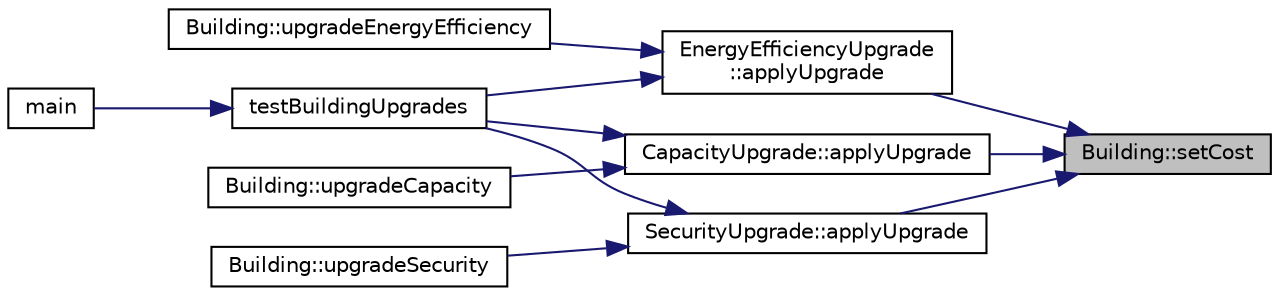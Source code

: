 digraph "Building::setCost"
{
 // LATEX_PDF_SIZE
  edge [fontname="Helvetica",fontsize="10",labelfontname="Helvetica",labelfontsize="10"];
  node [fontname="Helvetica",fontsize="10",shape=record];
  rankdir="RL";
  Node1 [label="Building::setCost",height=0.2,width=0.4,color="black", fillcolor="grey75", style="filled", fontcolor="black",tooltip=" "];
  Node1 -> Node2 [dir="back",color="midnightblue",fontsize="10",style="solid",fontname="Helvetica"];
  Node2 [label="CapacityUpgrade::applyUpgrade",height=0.2,width=0.4,color="black", fillcolor="white", style="filled",URL="$classCapacityUpgrade.html#aea35136286bdd34c4df4c17de7349a85",tooltip="Applies the capacity upgrade to the building."];
  Node2 -> Node3 [dir="back",color="midnightblue",fontsize="10",style="solid",fontname="Helvetica"];
  Node3 [label="testBuildingUpgrades",height=0.2,width=0.4,color="black", fillcolor="white", style="filled",URL="$main_8cpp.html#af1c85c60ddb2951dfd9ccc7c4a6ad30b",tooltip=" "];
  Node3 -> Node4 [dir="back",color="midnightblue",fontsize="10",style="solid",fontname="Helvetica"];
  Node4 [label="main",height=0.2,width=0.4,color="black", fillcolor="white", style="filled",URL="$main_8cpp.html#ae66f6b31b5ad750f1fe042a706a4e3d4",tooltip="Main program entry point."];
  Node2 -> Node5 [dir="back",color="midnightblue",fontsize="10",style="solid",fontname="Helvetica"];
  Node5 [label="Building::upgradeCapacity",height=0.2,width=0.4,color="black", fillcolor="white", style="filled",URL="$classBuilding.html#a5079d009c21ed52091fe792c3691425d",tooltip=" "];
  Node1 -> Node6 [dir="back",color="midnightblue",fontsize="10",style="solid",fontname="Helvetica"];
  Node6 [label="EnergyEfficiencyUpgrade\l::applyUpgrade",height=0.2,width=0.4,color="black", fillcolor="white", style="filled",URL="$classEnergyEfficiencyUpgrade.html#a3d2bb11b44e513b68c3f7b03c69b3c8d",tooltip="Applies an energy efficiency upgrade to the building."];
  Node6 -> Node3 [dir="back",color="midnightblue",fontsize="10",style="solid",fontname="Helvetica"];
  Node6 -> Node7 [dir="back",color="midnightblue",fontsize="10",style="solid",fontname="Helvetica"];
  Node7 [label="Building::upgradeEnergyEfficiency",height=0.2,width=0.4,color="black", fillcolor="white", style="filled",URL="$classBuilding.html#aa538fa70578c7921ff02115e8d3fc77a",tooltip=" "];
  Node1 -> Node8 [dir="back",color="midnightblue",fontsize="10",style="solid",fontname="Helvetica"];
  Node8 [label="SecurityUpgrade::applyUpgrade",height=0.2,width=0.4,color="black", fillcolor="white", style="filled",URL="$classSecurityUpgrade.html#a4d9a8dd164be4fbbc079c4b04b58d71c",tooltip="Applies the security upgrade to the building."];
  Node8 -> Node3 [dir="back",color="midnightblue",fontsize="10",style="solid",fontname="Helvetica"];
  Node8 -> Node9 [dir="back",color="midnightblue",fontsize="10",style="solid",fontname="Helvetica"];
  Node9 [label="Building::upgradeSecurity",height=0.2,width=0.4,color="black", fillcolor="white", style="filled",URL="$classBuilding.html#a55cd01726998f7ed083dded06a3b5ae8",tooltip=" "];
}
